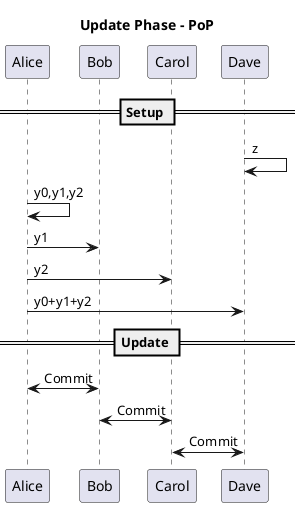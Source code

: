 @startuml
title Update Phase - PoP
participant Alice
participant Bob
participant Carol
participant Dave

== Setup ==

Dave -> Dave: z
Alice -> Alice: y0,y1,y2
Alice -> Bob: y1
Alice -> Carol: y2
Alice -> Dave: y0+y1+y2

== Update ==

Alice <-> Bob: Commit
Bob <-> Carol: Commit
Carol <-> Dave: Commit

@enduml
